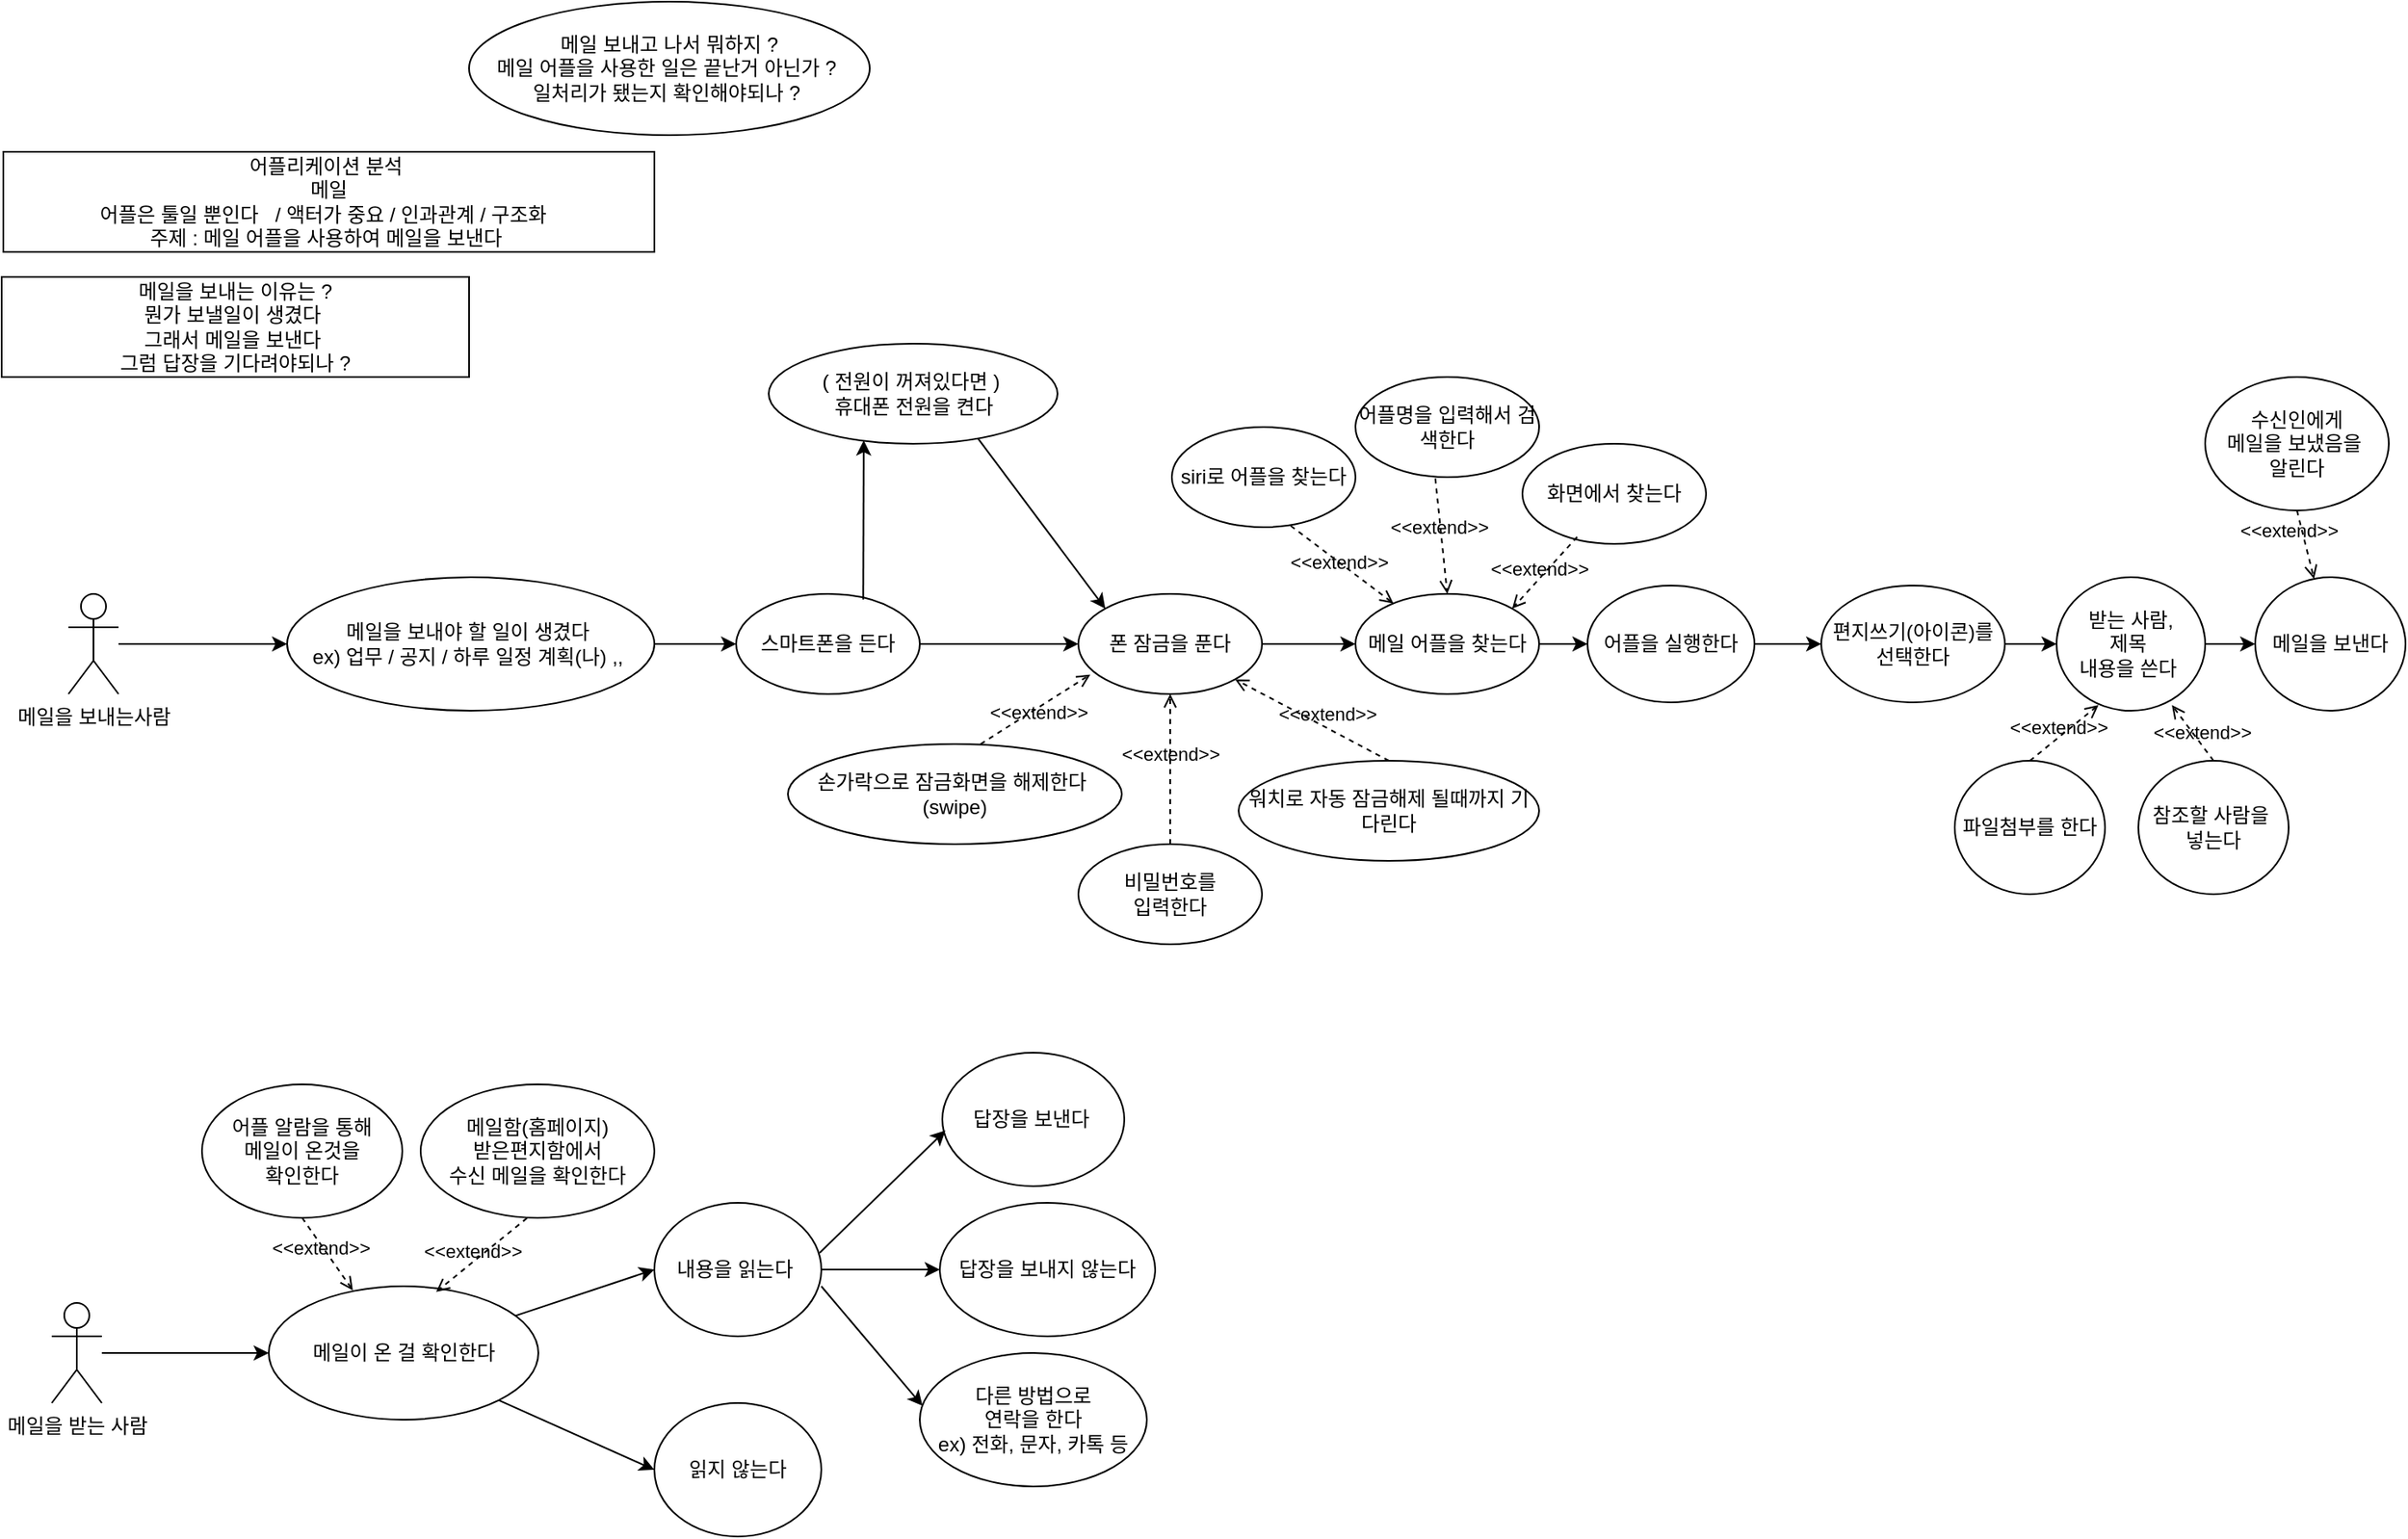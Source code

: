 <mxfile version="21.8.0" type="github">
  <diagram name="페이지-1" id="xmTBzVtpNkQksvbnsbZ5">
    <mxGraphModel dx="1700" dy="925" grid="1" gridSize="10" guides="1" tooltips="1" connect="1" arrows="1" fold="1" page="1" pageScale="1" pageWidth="827" pageHeight="1169" math="0" shadow="0">
      <root>
        <mxCell id="0" />
        <mxCell id="1" parent="0" />
        <mxCell id="mH2rhqGKQyN5SWyq2DwY-1" value="어플리케이션 분석&amp;nbsp;&lt;br&gt;메일&lt;br&gt;어플은 툴일 뿐인다&amp;nbsp; &amp;nbsp;/ 액터가 중요 / 인과관계 / 구조화&amp;nbsp;&amp;nbsp;&lt;br&gt;주제 : 메일 어플을 사용하여 메일을 보낸다&amp;nbsp;" style="rounded=0;whiteSpace=wrap;html=1;" parent="1" vertex="1">
          <mxGeometry x="11" y="610" width="390" height="60" as="geometry" />
        </mxCell>
        <mxCell id="AR608SKm-qjw57Sl3JIb-60" value="" style="edgeStyle=orthogonalEdgeStyle;rounded=0;orthogonalLoop=1;jettySize=auto;html=1;" edge="1" parent="1" source="mH2rhqGKQyN5SWyq2DwY-2" target="mH2rhqGKQyN5SWyq2DwY-3">
          <mxGeometry relative="1" as="geometry" />
        </mxCell>
        <mxCell id="mH2rhqGKQyN5SWyq2DwY-2" value="메일을 보내는사람" style="shape=umlActor;verticalLabelPosition=bottom;verticalAlign=top;html=1;outlineConnect=0;" parent="1" vertex="1">
          <mxGeometry x="50" y="875" width="30" height="60" as="geometry" />
        </mxCell>
        <mxCell id="AR608SKm-qjw57Sl3JIb-59" value="" style="edgeStyle=orthogonalEdgeStyle;rounded=0;orthogonalLoop=1;jettySize=auto;html=1;" edge="1" parent="1" source="mH2rhqGKQyN5SWyq2DwY-3" target="AR608SKm-qjw57Sl3JIb-3">
          <mxGeometry relative="1" as="geometry" />
        </mxCell>
        <mxCell id="mH2rhqGKQyN5SWyq2DwY-3" value="메일을 보내야 할&amp;nbsp;일이 생겼다&amp;nbsp;&lt;br&gt;ex) 업무 / 공지 / 하루 일정 계획(나) ,,&amp;nbsp;&lt;br&gt;" style="ellipse;whiteSpace=wrap;html=1;" parent="1" vertex="1">
          <mxGeometry x="181" y="865" width="220" height="80" as="geometry" />
        </mxCell>
        <mxCell id="mH2rhqGKQyN5SWyq2DwY-4" value="수신인에게&lt;br&gt;메일을 보냈음을&amp;nbsp;&lt;br&gt;알린다" style="ellipse;whiteSpace=wrap;html=1;" parent="1" vertex="1">
          <mxGeometry x="1330" y="745" width="110" height="80" as="geometry" />
        </mxCell>
        <mxCell id="AR608SKm-qjw57Sl3JIb-58" value="" style="edgeStyle=orthogonalEdgeStyle;rounded=0;orthogonalLoop=1;jettySize=auto;html=1;" edge="1" parent="1" source="mH2rhqGKQyN5SWyq2DwY-5" target="AR608SKm-qjw57Sl3JIb-28">
          <mxGeometry relative="1" as="geometry" />
        </mxCell>
        <mxCell id="mH2rhqGKQyN5SWyq2DwY-5" value="어플을 실행한다" style="ellipse;whiteSpace=wrap;html=1;" parent="1" vertex="1">
          <mxGeometry x="960" y="870" width="100" height="70" as="geometry" />
        </mxCell>
        <mxCell id="AR608SKm-qjw57Sl3JIb-56" value="" style="edgeStyle=orthogonalEdgeStyle;rounded=0;orthogonalLoop=1;jettySize=auto;html=1;" edge="1" parent="1" source="mH2rhqGKQyN5SWyq2DwY-6" target="AR608SKm-qjw57Sl3JIb-1">
          <mxGeometry relative="1" as="geometry" />
        </mxCell>
        <mxCell id="mH2rhqGKQyN5SWyq2DwY-6" value="받는 사람,&lt;br&gt;제목&amp;nbsp;&lt;br&gt;내용을 쓴다&amp;nbsp;" style="ellipse;whiteSpace=wrap;html=1;" parent="1" vertex="1">
          <mxGeometry x="1241" y="865" width="89" height="80" as="geometry" />
        </mxCell>
        <mxCell id="AR608SKm-qjw57Sl3JIb-1" value="메일을 보낸다" style="ellipse;whiteSpace=wrap;html=1;" vertex="1" parent="1">
          <mxGeometry x="1360" y="865" width="90" height="80" as="geometry" />
        </mxCell>
        <mxCell id="AR608SKm-qjw57Sl3JIb-2" value="메일 보내고 나서 뭐하지 ? &lt;br&gt;메일 어플을 사용한 일은 끝난거 아닌가 ?&amp;nbsp;&lt;br&gt;일처리가 됐는지 확인해야되나 ?&amp;nbsp;" style="ellipse;whiteSpace=wrap;html=1;" vertex="1" parent="1">
          <mxGeometry x="290" y="520" width="240" height="80" as="geometry" />
        </mxCell>
        <mxCell id="AR608SKm-qjw57Sl3JIb-3" value="스마트폰을 든다" style="ellipse;whiteSpace=wrap;html=1;" vertex="1" parent="1">
          <mxGeometry x="450" y="875" width="110" height="60" as="geometry" />
        </mxCell>
        <mxCell id="AR608SKm-qjw57Sl3JIb-5" value="폰 잠금을 푼다" style="ellipse;whiteSpace=wrap;html=1;" vertex="1" parent="1">
          <mxGeometry x="655" y="875" width="110" height="60" as="geometry" />
        </mxCell>
        <mxCell id="AR608SKm-qjw57Sl3JIb-6" value="( 전원이 꺼져있다면 )&amp;nbsp;&lt;br&gt;휴대폰 전원을 켠다" style="ellipse;whiteSpace=wrap;html=1;" vertex="1" parent="1">
          <mxGeometry x="469.5" y="725" width="173" height="60" as="geometry" />
        </mxCell>
        <mxCell id="AR608SKm-qjw57Sl3JIb-26" value="" style="edgeStyle=orthogonalEdgeStyle;rounded=0;orthogonalLoop=1;jettySize=auto;html=1;" edge="1" parent="1" source="AR608SKm-qjw57Sl3JIb-8" target="mH2rhqGKQyN5SWyq2DwY-5">
          <mxGeometry relative="1" as="geometry" />
        </mxCell>
        <mxCell id="AR608SKm-qjw57Sl3JIb-8" value="메일 어플을 찾는다" style="ellipse;whiteSpace=wrap;html=1;" vertex="1" parent="1">
          <mxGeometry x="821" y="875" width="110" height="60" as="geometry" />
        </mxCell>
        <mxCell id="AR608SKm-qjw57Sl3JIb-9" value="비밀번호를 &lt;br&gt;입력한다" style="ellipse;whiteSpace=wrap;html=1;" vertex="1" parent="1">
          <mxGeometry x="655" y="1025" width="110" height="60" as="geometry" />
        </mxCell>
        <mxCell id="AR608SKm-qjw57Sl3JIb-10" value="워치로 자동 잠금해제 될때까지 기다린다" style="ellipse;whiteSpace=wrap;html=1;" vertex="1" parent="1">
          <mxGeometry x="751" y="975" width="180" height="60" as="geometry" />
        </mxCell>
        <mxCell id="AR608SKm-qjw57Sl3JIb-11" value="화면에서 찾는다" style="ellipse;whiteSpace=wrap;html=1;" vertex="1" parent="1">
          <mxGeometry x="921" y="785" width="110" height="60" as="geometry" />
        </mxCell>
        <mxCell id="AR608SKm-qjw57Sl3JIb-12" value="어플명을 입력해서 검색한다" style="ellipse;whiteSpace=wrap;html=1;" vertex="1" parent="1">
          <mxGeometry x="821" y="745" width="110" height="60" as="geometry" />
        </mxCell>
        <mxCell id="AR608SKm-qjw57Sl3JIb-14" value="&amp;lt;&amp;lt;extend&amp;gt;&amp;gt;" style="html=1;verticalAlign=bottom;labelBackgroundColor=none;endArrow=open;endFill=0;dashed=1;rounded=0;exitX=0.577;exitY=0;exitDx=0;exitDy=0;exitPerimeter=0;entryX=0.065;entryY=0.806;entryDx=0;entryDy=0;entryPerimeter=0;" edge="1" parent="1" source="AR608SKm-qjw57Sl3JIb-23" target="AR608SKm-qjw57Sl3JIb-5">
          <mxGeometry x="-0.111" y="-10" width="160" relative="1" as="geometry">
            <mxPoint x="551" y="1145" as="sourcePoint" />
            <mxPoint x="571" y="935" as="targetPoint" />
            <mxPoint as="offset" />
          </mxGeometry>
        </mxCell>
        <mxCell id="AR608SKm-qjw57Sl3JIb-15" value="&amp;lt;&amp;lt;extend&amp;gt;&amp;gt;" style="html=1;verticalAlign=bottom;labelBackgroundColor=none;endArrow=open;endFill=0;dashed=1;rounded=0;entryX=0.5;entryY=1;entryDx=0;entryDy=0;exitX=0.5;exitY=0;exitDx=0;exitDy=0;" edge="1" parent="1" source="AR608SKm-qjw57Sl3JIb-9" target="AR608SKm-qjw57Sl3JIb-5">
          <mxGeometry width="160" relative="1" as="geometry">
            <mxPoint x="741" y="965" as="sourcePoint" />
            <mxPoint x="448" y="1180" as="targetPoint" />
          </mxGeometry>
        </mxCell>
        <mxCell id="AR608SKm-qjw57Sl3JIb-16" value="&amp;lt;&amp;lt;extend&amp;gt;&amp;gt;" style="html=1;verticalAlign=bottom;labelBackgroundColor=none;endArrow=open;endFill=0;dashed=1;rounded=0;exitX=0.5;exitY=0;exitDx=0;exitDy=0;entryX=1;entryY=1;entryDx=0;entryDy=0;" edge="1" parent="1" source="AR608SKm-qjw57Sl3JIb-10" target="AR608SKm-qjw57Sl3JIb-5">
          <mxGeometry x="-0.206" y="1" width="160" relative="1" as="geometry">
            <mxPoint x="623.98" y="1132.02" as="sourcePoint" />
            <mxPoint x="831" y="945" as="targetPoint" />
            <mxPoint as="offset" />
          </mxGeometry>
        </mxCell>
        <mxCell id="AR608SKm-qjw57Sl3JIb-17" value="&amp;lt;&amp;lt;extend&amp;gt;&amp;gt;" style="html=1;verticalAlign=bottom;labelBackgroundColor=none;endArrow=open;endFill=0;dashed=1;rounded=0;exitX=0.435;exitY=1.014;exitDx=0;exitDy=0;exitPerimeter=0;entryX=0.5;entryY=0;entryDx=0;entryDy=0;" edge="1" parent="1" source="AR608SKm-qjw57Sl3JIb-12" target="AR608SKm-qjw57Sl3JIb-8">
          <mxGeometry x="0.1" y="-2" width="160" relative="1" as="geometry">
            <mxPoint x="1038" y="795" as="sourcePoint" />
            <mxPoint x="891" y="815" as="targetPoint" />
            <mxPoint as="offset" />
          </mxGeometry>
        </mxCell>
        <mxCell id="AR608SKm-qjw57Sl3JIb-18" value="&amp;lt;&amp;lt;extend&amp;gt;&amp;gt;" style="html=1;verticalAlign=bottom;labelBackgroundColor=none;endArrow=open;endFill=0;dashed=1;rounded=0;exitX=0.298;exitY=0.931;exitDx=0;exitDy=0;exitPerimeter=0;entryX=1;entryY=0;entryDx=0;entryDy=0;" edge="1" parent="1" source="AR608SKm-qjw57Sl3JIb-11" target="AR608SKm-qjw57Sl3JIb-8">
          <mxGeometry x="0.248" y="2" width="160" relative="1" as="geometry">
            <mxPoint x="1076" y="800" as="sourcePoint" />
            <mxPoint x="971" y="855" as="targetPoint" />
            <mxPoint as="offset" />
          </mxGeometry>
        </mxCell>
        <mxCell id="AR608SKm-qjw57Sl3JIb-19" value="" style="endArrow=classic;html=1;rounded=0;entryX=0.329;entryY=0.967;entryDx=0;entryDy=0;entryPerimeter=0;exitX=0.692;exitY=0.056;exitDx=0;exitDy=0;exitPerimeter=0;" edge="1" parent="1" target="AR608SKm-qjw57Sl3JIb-6" source="AR608SKm-qjw57Sl3JIb-3">
          <mxGeometry width="50" height="50" relative="1" as="geometry">
            <mxPoint x="480.01" y="910.98" as="sourcePoint" />
            <mxPoint x="538.963" y="841" as="targetPoint" />
          </mxGeometry>
        </mxCell>
        <mxCell id="AR608SKm-qjw57Sl3JIb-20" value="" style="endArrow=classic;html=1;rounded=0;exitX=1;exitY=0.5;exitDx=0;exitDy=0;entryX=0;entryY=0.5;entryDx=0;entryDy=0;" edge="1" parent="1" target="AR608SKm-qjw57Sl3JIb-5" source="AR608SKm-qjw57Sl3JIb-3">
          <mxGeometry width="50" height="50" relative="1" as="geometry">
            <mxPoint x="471" y="969.99" as="sourcePoint" />
            <mxPoint x="521" y="1055" as="targetPoint" />
          </mxGeometry>
        </mxCell>
        <mxCell id="AR608SKm-qjw57Sl3JIb-21" value="" style="endArrow=classic;html=1;rounded=0;exitX=0.724;exitY=0.944;exitDx=0;exitDy=0;exitPerimeter=0;entryX=0;entryY=0;entryDx=0;entryDy=0;" edge="1" parent="1" source="AR608SKm-qjw57Sl3JIb-6" target="AR608SKm-qjw57Sl3JIb-5">
          <mxGeometry width="50" height="50" relative="1" as="geometry">
            <mxPoint x="568" y="795" as="sourcePoint" />
            <mxPoint x="564" y="1108" as="targetPoint" />
          </mxGeometry>
        </mxCell>
        <mxCell id="AR608SKm-qjw57Sl3JIb-22" value="" style="endArrow=classic;html=1;rounded=0;entryX=0;entryY=0.5;entryDx=0;entryDy=0;exitX=1;exitY=0.5;exitDx=0;exitDy=0;" edge="1" parent="1" target="AR608SKm-qjw57Sl3JIb-8" source="AR608SKm-qjw57Sl3JIb-5">
          <mxGeometry width="50" height="50" relative="1" as="geometry">
            <mxPoint x="791" y="925" as="sourcePoint" />
            <mxPoint x="651" y="977" as="targetPoint" />
          </mxGeometry>
        </mxCell>
        <mxCell id="AR608SKm-qjw57Sl3JIb-23" value="손가락으로 잠금화면을 해제한다&amp;nbsp;&lt;br&gt;(swipe)" style="ellipse;whiteSpace=wrap;html=1;" vertex="1" parent="1">
          <mxGeometry x="481" y="965" width="200" height="60" as="geometry" />
        </mxCell>
        <mxCell id="AR608SKm-qjw57Sl3JIb-24" value="siri로 어플을 찾는다" style="ellipse;whiteSpace=wrap;html=1;" vertex="1" parent="1">
          <mxGeometry x="711" y="775" width="110" height="60" as="geometry" />
        </mxCell>
        <mxCell id="AR608SKm-qjw57Sl3JIb-25" value="&amp;lt;&amp;lt;extend&amp;gt;&amp;gt;" style="html=1;verticalAlign=bottom;labelBackgroundColor=none;endArrow=open;endFill=0;dashed=1;rounded=0;exitX=0.647;exitY=0.986;exitDx=0;exitDy=0;exitPerimeter=0;" edge="1" parent="1" target="AR608SKm-qjw57Sl3JIb-8" source="AR608SKm-qjw57Sl3JIb-24">
          <mxGeometry x="0.076" y="-7" width="160" relative="1" as="geometry">
            <mxPoint x="854" y="945" as="sourcePoint" />
            <mxPoint x="771" y="865" as="targetPoint" />
            <mxPoint as="offset" />
          </mxGeometry>
        </mxCell>
        <mxCell id="AR608SKm-qjw57Sl3JIb-27" value="메일을 보내는 이유는 ?&lt;br&gt;뭔가 보낼일이 생겼다&amp;nbsp;&lt;br&gt;그래서 메일을 보낸다&amp;nbsp;&lt;br&gt;그럼 답장을 기다려야되나 ?&lt;br&gt;" style="rounded=0;whiteSpace=wrap;html=1;" vertex="1" parent="1">
          <mxGeometry x="10" y="685" width="280" height="60" as="geometry" />
        </mxCell>
        <mxCell id="AR608SKm-qjw57Sl3JIb-31" value="" style="edgeStyle=orthogonalEdgeStyle;rounded=0;orthogonalLoop=1;jettySize=auto;html=1;" edge="1" parent="1" source="AR608SKm-qjw57Sl3JIb-28" target="mH2rhqGKQyN5SWyq2DwY-6">
          <mxGeometry relative="1" as="geometry" />
        </mxCell>
        <mxCell id="AR608SKm-qjw57Sl3JIb-28" value="편지쓰기(아이콘)를 &lt;br&gt;선택한다" style="ellipse;whiteSpace=wrap;html=1;" vertex="1" parent="1">
          <mxGeometry x="1100" y="870" width="110" height="70" as="geometry" />
        </mxCell>
        <mxCell id="AR608SKm-qjw57Sl3JIb-29" value="파일첨부를 한다" style="ellipse;whiteSpace=wrap;html=1;" vertex="1" parent="1">
          <mxGeometry x="1180" y="975" width="90" height="80" as="geometry" />
        </mxCell>
        <mxCell id="AR608SKm-qjw57Sl3JIb-30" value="참조할 사람을&amp;nbsp;&lt;br&gt;넣는다" style="ellipse;whiteSpace=wrap;html=1;" vertex="1" parent="1">
          <mxGeometry x="1290" y="975" width="90" height="80" as="geometry" />
        </mxCell>
        <mxCell id="AR608SKm-qjw57Sl3JIb-33" value="&amp;lt;&amp;lt;extend&amp;gt;&amp;gt;" style="html=1;verticalAlign=bottom;labelBackgroundColor=none;endArrow=open;endFill=0;dashed=1;rounded=0;exitX=0.5;exitY=0;exitDx=0;exitDy=0;entryX=0.776;entryY=0.958;entryDx=0;entryDy=0;entryPerimeter=0;" edge="1" parent="1" source="AR608SKm-qjw57Sl3JIb-30" target="mH2rhqGKQyN5SWyq2DwY-6">
          <mxGeometry x="-0.465" y="1" width="160" relative="1" as="geometry">
            <mxPoint x="1432" y="994" as="sourcePoint" />
            <mxPoint x="1340" y="945" as="targetPoint" />
            <mxPoint as="offset" />
          </mxGeometry>
        </mxCell>
        <mxCell id="AR608SKm-qjw57Sl3JIb-34" value="&amp;lt;&amp;lt;extend&amp;gt;&amp;gt;" style="html=1;verticalAlign=bottom;labelBackgroundColor=none;endArrow=open;endFill=0;dashed=1;rounded=0;exitX=0.5;exitY=0;exitDx=0;exitDy=0;entryX=0.282;entryY=0.958;entryDx=0;entryDy=0;entryPerimeter=0;" edge="1" parent="1" source="AR608SKm-qjw57Sl3JIb-29" target="mH2rhqGKQyN5SWyq2DwY-6">
          <mxGeometry x="-0.218" y="-1" width="160" relative="1" as="geometry">
            <mxPoint x="1210" y="987" as="sourcePoint" />
            <mxPoint x="1276" y="945" as="targetPoint" />
            <mxPoint y="1" as="offset" />
          </mxGeometry>
        </mxCell>
        <mxCell id="AR608SKm-qjw57Sl3JIb-61" value="" style="edgeStyle=orthogonalEdgeStyle;rounded=0;orthogonalLoop=1;jettySize=auto;html=1;" edge="1" parent="1" source="AR608SKm-qjw57Sl3JIb-35" target="AR608SKm-qjw57Sl3JIb-36">
          <mxGeometry relative="1" as="geometry" />
        </mxCell>
        <mxCell id="AR608SKm-qjw57Sl3JIb-35" value="메일을 받는 사람" style="shape=umlActor;verticalLabelPosition=bottom;verticalAlign=top;html=1;outlineConnect=0;" vertex="1" parent="1">
          <mxGeometry x="40" y="1300" width="30" height="60" as="geometry" />
        </mxCell>
        <mxCell id="AR608SKm-qjw57Sl3JIb-36" value="메일이 온 걸 확인한다" style="ellipse;whiteSpace=wrap;html=1;" vertex="1" parent="1">
          <mxGeometry x="170" y="1290" width="161.5" height="80" as="geometry" />
        </mxCell>
        <mxCell id="AR608SKm-qjw57Sl3JIb-37" value="답장을 보낸다&amp;nbsp;" style="ellipse;whiteSpace=wrap;html=1;" vertex="1" parent="1">
          <mxGeometry x="573.5" y="1150" width="109" height="80" as="geometry" />
        </mxCell>
        <mxCell id="AR608SKm-qjw57Sl3JIb-51" value="" style="edgeStyle=orthogonalEdgeStyle;rounded=0;orthogonalLoop=1;jettySize=auto;html=1;" edge="1" parent="1" source="AR608SKm-qjw57Sl3JIb-38" target="AR608SKm-qjw57Sl3JIb-40">
          <mxGeometry relative="1" as="geometry" />
        </mxCell>
        <mxCell id="AR608SKm-qjw57Sl3JIb-38" value="내용을 읽는다&amp;nbsp;" style="ellipse;whiteSpace=wrap;html=1;" vertex="1" parent="1">
          <mxGeometry x="401" y="1240" width="100" height="80" as="geometry" />
        </mxCell>
        <mxCell id="AR608SKm-qjw57Sl3JIb-39" value="읽지 않는다" style="ellipse;whiteSpace=wrap;html=1;" vertex="1" parent="1">
          <mxGeometry x="401" y="1360" width="100" height="80" as="geometry" />
        </mxCell>
        <mxCell id="AR608SKm-qjw57Sl3JIb-40" value="답장을 보내지 않는다" style="ellipse;whiteSpace=wrap;html=1;" vertex="1" parent="1">
          <mxGeometry x="572" y="1240" width="129" height="80" as="geometry" />
        </mxCell>
        <mxCell id="AR608SKm-qjw57Sl3JIb-42" value="어플 알람을 통해&lt;br&gt;메일이 온것을&lt;br&gt;확인한다" style="ellipse;whiteSpace=wrap;html=1;" vertex="1" parent="1">
          <mxGeometry x="130" y="1169" width="120" height="80" as="geometry" />
        </mxCell>
        <mxCell id="AR608SKm-qjw57Sl3JIb-43" value="메일함(홈페이지)&lt;br&gt;받은편지함에서&lt;br&gt;수신 메일을 확인한다" style="ellipse;whiteSpace=wrap;html=1;" vertex="1" parent="1">
          <mxGeometry x="261" y="1169" width="140" height="80" as="geometry" />
        </mxCell>
        <mxCell id="AR608SKm-qjw57Sl3JIb-44" value="다른 방법으로 &lt;br&gt;연락을 한다&lt;br&gt;ex) 전화, 문자, 카톡 등" style="ellipse;whiteSpace=wrap;html=1;" vertex="1" parent="1">
          <mxGeometry x="560" y="1330" width="136" height="80" as="geometry" />
        </mxCell>
        <mxCell id="AR608SKm-qjw57Sl3JIb-46" value="" style="endArrow=classic;html=1;rounded=0;entryX=0;entryY=0.5;entryDx=0;entryDy=0;" edge="1" parent="1" source="AR608SKm-qjw57Sl3JIb-36" target="AR608SKm-qjw57Sl3JIb-38">
          <mxGeometry width="50" height="50" relative="1" as="geometry">
            <mxPoint x="331.5" y="1320" as="sourcePoint" />
            <mxPoint x="381.5" y="1270" as="targetPoint" />
          </mxGeometry>
        </mxCell>
        <mxCell id="AR608SKm-qjw57Sl3JIb-47" value="" style="endArrow=classic;html=1;rounded=0;entryX=0;entryY=0.5;entryDx=0;entryDy=0;exitX=1;exitY=1;exitDx=0;exitDy=0;" edge="1" parent="1" source="AR608SKm-qjw57Sl3JIb-36" target="AR608SKm-qjw57Sl3JIb-39">
          <mxGeometry width="50" height="50" relative="1" as="geometry">
            <mxPoint x="300" y="1360" as="sourcePoint" />
            <mxPoint x="376.5" y="1410" as="targetPoint" />
          </mxGeometry>
        </mxCell>
        <mxCell id="AR608SKm-qjw57Sl3JIb-50" value="" style="endArrow=classic;html=1;rounded=0;entryX=0.017;entryY=0.583;entryDx=0;entryDy=0;entryPerimeter=0;" edge="1" parent="1" target="AR608SKm-qjw57Sl3JIb-37">
          <mxGeometry width="50" height="50" relative="1" as="geometry">
            <mxPoint x="500" y="1270" as="sourcePoint" />
            <mxPoint x="550" y="1220" as="targetPoint" />
          </mxGeometry>
        </mxCell>
        <mxCell id="AR608SKm-qjw57Sl3JIb-52" value="" style="endArrow=classic;html=1;rounded=0;entryX=0.012;entryY=0.396;entryDx=0;entryDy=0;entryPerimeter=0;" edge="1" parent="1" target="AR608SKm-qjw57Sl3JIb-44">
          <mxGeometry width="50" height="50" relative="1" as="geometry">
            <mxPoint x="501" y="1290" as="sourcePoint" />
            <mxPoint x="571" y="1350" as="targetPoint" />
          </mxGeometry>
        </mxCell>
        <mxCell id="AR608SKm-qjw57Sl3JIb-53" value="&amp;lt;&amp;lt;extend&amp;gt;&amp;gt;" style="html=1;verticalAlign=bottom;labelBackgroundColor=none;endArrow=open;endFill=0;dashed=1;rounded=0;exitX=0.455;exitY=1.002;exitDx=0;exitDy=0;exitPerimeter=0;entryX=0.621;entryY=0.042;entryDx=0;entryDy=0;entryPerimeter=0;" edge="1" parent="1" source="AR608SKm-qjw57Sl3JIb-43" target="AR608SKm-qjw57Sl3JIb-36">
          <mxGeometry x="0.248" y="2" width="160" relative="1" as="geometry">
            <mxPoint x="310" y="1249" as="sourcePoint" />
            <mxPoint x="271" y="1292" as="targetPoint" />
            <mxPoint as="offset" />
          </mxGeometry>
        </mxCell>
        <mxCell id="AR608SKm-qjw57Sl3JIb-54" value="&amp;lt;&amp;lt;extend&amp;gt;&amp;gt;" style="html=1;verticalAlign=bottom;labelBackgroundColor=none;endArrow=open;endFill=0;dashed=1;rounded=0;exitX=0.5;exitY=1;exitDx=0;exitDy=0;entryX=0.312;entryY=0.031;entryDx=0;entryDy=0;entryPerimeter=0;" edge="1" parent="1" source="AR608SKm-qjw57Sl3JIb-42" target="AR608SKm-qjw57Sl3JIb-36">
          <mxGeometry x="0.076" y="-7" width="160" relative="1" as="geometry">
            <mxPoint x="178" y="1249" as="sourcePoint" />
            <mxPoint x="240" y="1296" as="targetPoint" />
            <mxPoint as="offset" />
          </mxGeometry>
        </mxCell>
        <mxCell id="AR608SKm-qjw57Sl3JIb-57" value="&amp;lt;&amp;lt;extend&amp;gt;&amp;gt;" style="html=1;verticalAlign=bottom;labelBackgroundColor=none;endArrow=open;endFill=0;dashed=1;rounded=0;exitX=0.5;exitY=1;exitDx=0;exitDy=0;" edge="1" parent="1" source="mH2rhqGKQyN5SWyq2DwY-4" target="AR608SKm-qjw57Sl3JIb-1">
          <mxGeometry x="-0.111" y="-10" width="160" relative="1" as="geometry">
            <mxPoint x="1390" y="826" as="sourcePoint" />
            <mxPoint x="1456" y="784" as="targetPoint" />
            <mxPoint as="offset" />
          </mxGeometry>
        </mxCell>
      </root>
    </mxGraphModel>
  </diagram>
</mxfile>
